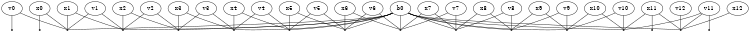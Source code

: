 graph {
  size="5,5";

  varb0[label="b0"];
  varv0[label="v0", pos="2.26477,2!"];
  varv1[label="v1", pos="2.5263,1.93933!"];
  varv2[label="v2", pos="2.39215,1.96214!"];
  varv3[label="v3", pos="2.48781,1.92831!"];
  varv4[label="v4", pos="2.34106,2.06653!"];
  varv5[label="v5", pos="2.26188,1.94955!"];
  varv6[label="v6", pos="2.15327,2.02404!"];
  varv7[label="v7", pos="2.26021,1.9181!"];
  varv8[label="v8", pos="2.26415,2.16973!"];
  varv9[label="v9", pos="2.12937,2.15876!"];
  varv10[label="v10", pos="2.19003,2.14028!"];
  varv11[label="v11", pos="2.36898,1.92338!"];
  varv12[label="v12", pos="2.28332,2.03649!"];
  varx0[label="x0", pos="2.26477,0!"];
  varx1[label="x1", pos="1.18848,2.67852!"];
  varx2[label="x2", pos="0.617134,3.79618!"];
  varx3[label="x3", pos="0,7.61483!"];
  varx4[label="x4", pos="2.85961,7.36394!"];
  varx5[label="x5", pos="1.82234,9.85351!"];
  varx6[label="x6", pos="2.39457,12.1914!"];
  varx7[label="x7", pos="3.29474,15.2381!"];
  varx8[label="x8", pos="2.93665,15.8305!"];
  varx9[label="x9", pos="1.99567,17.9546!"];
  varx10[label="x10", pos="2.60749,18.7731!"];
  varx11[label="x11", pos="1.75259,22.4011!"];
  varx12[label="x12", pos="1.82624,23.6287!"];

  factor0[label="", shape=point];
  varx0--factor0;
  factor1[label="", shape=point];
  varv0--factor1;
  factor2[label="", shape=point];
  varx0--factor2;
  varv0--factor2;
  varx1--factor2;
  varv1--factor2;
  varb0--factor2;
  factor3[label="", shape=point];
  varx1--factor3;
  varv1--factor3;
  varx2--factor3;
  varv2--factor3;
  varb0--factor3;
  factor4[label="", shape=point];
  varx2--factor4;
  varv2--factor4;
  varx3--factor4;
  varv3--factor4;
  varb0--factor4;
  factor5[label="", shape=point];
  varx3--factor5;
  varv3--factor5;
  varx4--factor5;
  varv4--factor5;
  varb0--factor5;
  factor6[label="", shape=point];
  varx4--factor6;
  varv4--factor6;
  varx5--factor6;
  varv5--factor6;
  varb0--factor6;
  factor7[label="", shape=point];
  varx5--factor7;
  varv5--factor7;
  varx6--factor7;
  varv6--factor7;
  varb0--factor7;
  factor8[label="", shape=point];
  varx6--factor8;
  varv6--factor8;
  varx7--factor8;
  varv7--factor8;
  varb0--factor8;
  factor9[label="", shape=point];
  varx7--factor9;
  varv7--factor9;
  varx8--factor9;
  varv8--factor9;
  varb0--factor9;
  factor10[label="", shape=point];
  varx8--factor10;
  varv8--factor10;
  varx9--factor10;
  varv9--factor10;
  varb0--factor10;
  factor11[label="", shape=point];
  varx9--factor11;
  varv9--factor11;
  varx10--factor11;
  varv10--factor11;
  varb0--factor11;
  factor12[label="", shape=point];
  varx10--factor12;
  varv10--factor12;
  varx11--factor12;
  varv11--factor12;
  varb0--factor12;
  factor13[label="", shape=point];
  varx11--factor13;
  varv11--factor13;
  varx12--factor13;
  varv12--factor13;
  varb0--factor13;
  factor14[label="", shape=point];
  varx11--factor14;
  factor15[label="", shape=point];
  varv11--factor15;
}
